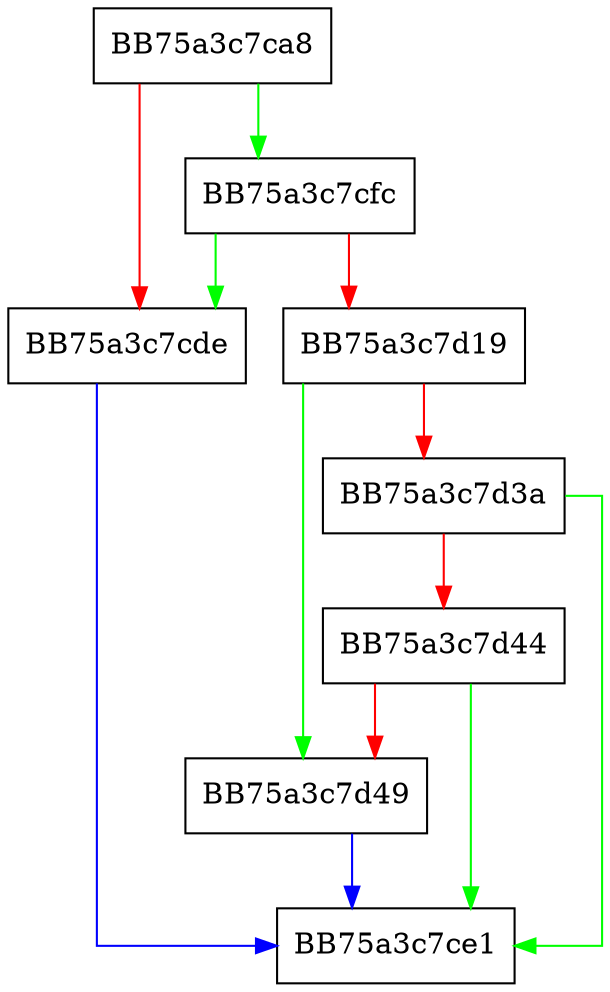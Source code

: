 digraph call_orderTM {
  node [shape="box"];
  graph [splines=ortho];
  BB75a3c7ca8 -> BB75a3c7cfc [color="green"];
  BB75a3c7ca8 -> BB75a3c7cde [color="red"];
  BB75a3c7cde -> BB75a3c7ce1 [color="blue"];
  BB75a3c7cfc -> BB75a3c7cde [color="green"];
  BB75a3c7cfc -> BB75a3c7d19 [color="red"];
  BB75a3c7d19 -> BB75a3c7d49 [color="green"];
  BB75a3c7d19 -> BB75a3c7d3a [color="red"];
  BB75a3c7d3a -> BB75a3c7ce1 [color="green"];
  BB75a3c7d3a -> BB75a3c7d44 [color="red"];
  BB75a3c7d44 -> BB75a3c7ce1 [color="green"];
  BB75a3c7d44 -> BB75a3c7d49 [color="red"];
  BB75a3c7d49 -> BB75a3c7ce1 [color="blue"];
}
